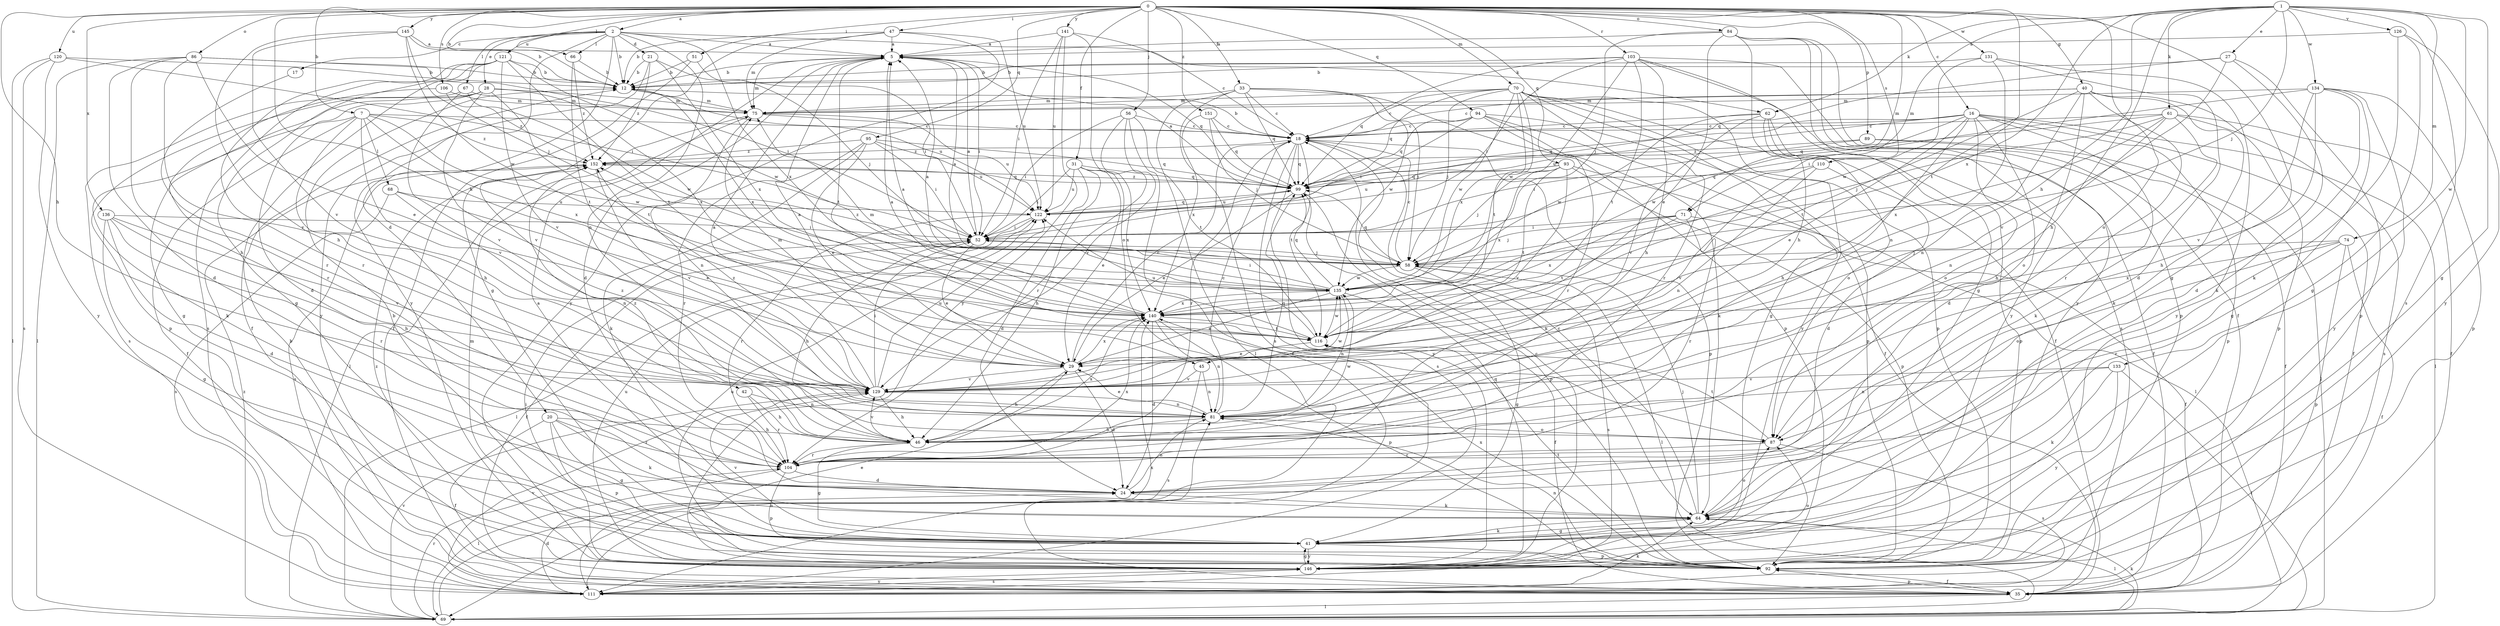strict digraph  {
0;
1;
2;
5;
7;
12;
16;
17;
18;
20;
21;
24;
27;
28;
29;
31;
33;
35;
40;
41;
42;
45;
46;
47;
51;
52;
56;
58;
61;
62;
64;
66;
67;
68;
69;
70;
71;
74;
75;
81;
84;
86;
87;
89;
92;
93;
94;
95;
99;
103;
104;
106;
110;
111;
116;
120;
121;
122;
126;
129;
131;
133;
134;
135;
136;
140;
141;
145;
146;
151;
152;
0 -> 2  [label=a];
0 -> 7  [label=b];
0 -> 12  [label=b];
0 -> 16  [label=c];
0 -> 31  [label=f];
0 -> 33  [label=f];
0 -> 40  [label=g];
0 -> 41  [label=g];
0 -> 42  [label=h];
0 -> 45  [label=h];
0 -> 47  [label=i];
0 -> 51  [label=i];
0 -> 56  [label=j];
0 -> 66  [label=l];
0 -> 70  [label=m];
0 -> 71  [label=m];
0 -> 84  [label=o];
0 -> 86  [label=o];
0 -> 87  [label=o];
0 -> 89  [label=p];
0 -> 93  [label=q];
0 -> 94  [label=q];
0 -> 95  [label=q];
0 -> 103  [label=r];
0 -> 106  [label=s];
0 -> 110  [label=s];
0 -> 116  [label=t];
0 -> 120  [label=u];
0 -> 131  [label=w];
0 -> 136  [label=x];
0 -> 141  [label=y];
0 -> 145  [label=y];
0 -> 151  [label=z];
1 -> 27  [label=e];
1 -> 41  [label=g];
1 -> 45  [label=h];
1 -> 46  [label=h];
1 -> 58  [label=j];
1 -> 61  [label=k];
1 -> 62  [label=k];
1 -> 71  [label=m];
1 -> 74  [label=m];
1 -> 111  [label=s];
1 -> 126  [label=v];
1 -> 133  [label=w];
1 -> 134  [label=w];
1 -> 140  [label=x];
2 -> 5  [label=a];
2 -> 12  [label=b];
2 -> 17  [label=c];
2 -> 20  [label=d];
2 -> 21  [label=d];
2 -> 28  [label=e];
2 -> 62  [label=k];
2 -> 66  [label=l];
2 -> 67  [label=l];
2 -> 81  [label=n];
2 -> 121  [label=u];
2 -> 140  [label=x];
2 -> 146  [label=y];
5 -> 12  [label=b];
5 -> 24  [label=d];
5 -> 52  [label=i];
5 -> 75  [label=m];
5 -> 99  [label=q];
5 -> 116  [label=t];
7 -> 18  [label=c];
7 -> 35  [label=f];
7 -> 46  [label=h];
7 -> 64  [label=k];
7 -> 68  [label=l];
7 -> 129  [label=v];
7 -> 135  [label=w];
7 -> 140  [label=x];
7 -> 152  [label=z];
12 -> 75  [label=m];
12 -> 122  [label=u];
12 -> 140  [label=x];
16 -> 18  [label=c];
16 -> 24  [label=d];
16 -> 29  [label=e];
16 -> 35  [label=f];
16 -> 46  [label=h];
16 -> 64  [label=k];
16 -> 69  [label=l];
16 -> 87  [label=o];
16 -> 92  [label=p];
16 -> 99  [label=q];
16 -> 122  [label=u];
16 -> 135  [label=w];
17 -> 104  [label=r];
18 -> 12  [label=b];
18 -> 64  [label=k];
18 -> 92  [label=p];
18 -> 99  [label=q];
18 -> 104  [label=r];
18 -> 111  [label=s];
18 -> 116  [label=t];
18 -> 146  [label=y];
18 -> 152  [label=z];
20 -> 35  [label=f];
20 -> 41  [label=g];
20 -> 46  [label=h];
20 -> 64  [label=k];
20 -> 92  [label=p];
20 -> 104  [label=r];
21 -> 12  [label=b];
21 -> 58  [label=j];
21 -> 140  [label=x];
21 -> 146  [label=y];
21 -> 152  [label=z];
24 -> 64  [label=k];
24 -> 81  [label=n];
27 -> 12  [label=b];
27 -> 64  [label=k];
27 -> 92  [label=p];
27 -> 99  [label=q];
27 -> 129  [label=v];
28 -> 24  [label=d];
28 -> 41  [label=g];
28 -> 75  [label=m];
28 -> 92  [label=p];
28 -> 116  [label=t];
28 -> 129  [label=v];
28 -> 140  [label=x];
29 -> 5  [label=a];
29 -> 18  [label=c];
29 -> 24  [label=d];
29 -> 46  [label=h];
29 -> 75  [label=m];
29 -> 129  [label=v];
29 -> 140  [label=x];
31 -> 24  [label=d];
31 -> 29  [label=e];
31 -> 46  [label=h];
31 -> 52  [label=i];
31 -> 99  [label=q];
31 -> 122  [label=u];
31 -> 140  [label=x];
33 -> 18  [label=c];
33 -> 58  [label=j];
33 -> 69  [label=l];
33 -> 75  [label=m];
33 -> 92  [label=p];
33 -> 99  [label=q];
33 -> 111  [label=s];
33 -> 135  [label=w];
35 -> 12  [label=b];
35 -> 69  [label=l];
35 -> 92  [label=p];
40 -> 18  [label=c];
40 -> 64  [label=k];
40 -> 75  [label=m];
40 -> 81  [label=n];
40 -> 87  [label=o];
40 -> 92  [label=p];
40 -> 104  [label=r];
40 -> 116  [label=t];
41 -> 5  [label=a];
41 -> 12  [label=b];
41 -> 64  [label=k];
41 -> 92  [label=p];
41 -> 129  [label=v];
41 -> 146  [label=y];
42 -> 46  [label=h];
42 -> 81  [label=n];
42 -> 104  [label=r];
45 -> 81  [label=n];
45 -> 111  [label=s];
45 -> 129  [label=v];
46 -> 41  [label=g];
46 -> 104  [label=r];
46 -> 129  [label=v];
46 -> 135  [label=w];
46 -> 140  [label=x];
47 -> 5  [label=a];
47 -> 12  [label=b];
47 -> 41  [label=g];
47 -> 75  [label=m];
47 -> 122  [label=u];
47 -> 146  [label=y];
51 -> 12  [label=b];
51 -> 35  [label=f];
51 -> 52  [label=i];
52 -> 5  [label=a];
52 -> 29  [label=e];
52 -> 35  [label=f];
52 -> 46  [label=h];
52 -> 58  [label=j];
56 -> 18  [label=c];
56 -> 35  [label=f];
56 -> 52  [label=i];
56 -> 104  [label=r];
56 -> 116  [label=t];
56 -> 129  [label=v];
58 -> 5  [label=a];
58 -> 18  [label=c];
58 -> 41  [label=g];
58 -> 69  [label=l];
58 -> 99  [label=q];
58 -> 111  [label=s];
58 -> 135  [label=w];
58 -> 152  [label=z];
61 -> 18  [label=c];
61 -> 35  [label=f];
61 -> 46  [label=h];
61 -> 58  [label=j];
61 -> 81  [label=n];
61 -> 99  [label=q];
61 -> 111  [label=s];
61 -> 140  [label=x];
62 -> 18  [label=c];
62 -> 35  [label=f];
62 -> 87  [label=o];
62 -> 92  [label=p];
62 -> 129  [label=v];
62 -> 135  [label=w];
64 -> 18  [label=c];
64 -> 41  [label=g];
64 -> 58  [label=j];
64 -> 69  [label=l];
64 -> 87  [label=o];
66 -> 12  [label=b];
66 -> 116  [label=t];
66 -> 152  [label=z];
67 -> 75  [label=m];
67 -> 111  [label=s];
67 -> 129  [label=v];
67 -> 135  [label=w];
68 -> 29  [label=e];
68 -> 81  [label=n];
68 -> 111  [label=s];
68 -> 122  [label=u];
69 -> 64  [label=k];
69 -> 104  [label=r];
69 -> 129  [label=v];
69 -> 140  [label=x];
69 -> 152  [label=z];
70 -> 18  [label=c];
70 -> 35  [label=f];
70 -> 41  [label=g];
70 -> 58  [label=j];
70 -> 75  [label=m];
70 -> 92  [label=p];
70 -> 99  [label=q];
70 -> 104  [label=r];
70 -> 116  [label=t];
70 -> 135  [label=w];
70 -> 140  [label=x];
70 -> 146  [label=y];
71 -> 35  [label=f];
71 -> 52  [label=i];
71 -> 58  [label=j];
71 -> 104  [label=r];
71 -> 116  [label=t];
71 -> 140  [label=x];
74 -> 35  [label=f];
74 -> 58  [label=j];
74 -> 87  [label=o];
74 -> 92  [label=p];
74 -> 104  [label=r];
74 -> 140  [label=x];
75 -> 18  [label=c];
75 -> 69  [label=l];
75 -> 81  [label=n];
75 -> 122  [label=u];
81 -> 18  [label=c];
81 -> 29  [label=e];
81 -> 46  [label=h];
81 -> 87  [label=o];
81 -> 99  [label=q];
81 -> 152  [label=z];
84 -> 5  [label=a];
84 -> 29  [label=e];
84 -> 35  [label=f];
84 -> 41  [label=g];
84 -> 46  [label=h];
84 -> 58  [label=j];
84 -> 146  [label=y];
86 -> 12  [label=b];
86 -> 24  [label=d];
86 -> 29  [label=e];
86 -> 46  [label=h];
86 -> 52  [label=i];
86 -> 69  [label=l];
86 -> 129  [label=v];
87 -> 104  [label=r];
87 -> 111  [label=s];
87 -> 116  [label=t];
87 -> 152  [label=z];
89 -> 35  [label=f];
89 -> 52  [label=i];
89 -> 69  [label=l];
89 -> 152  [label=z];
92 -> 35  [label=f];
92 -> 75  [label=m];
92 -> 81  [label=n];
92 -> 116  [label=t];
92 -> 122  [label=u];
92 -> 140  [label=x];
92 -> 152  [label=z];
93 -> 58  [label=j];
93 -> 69  [label=l];
93 -> 92  [label=p];
93 -> 99  [label=q];
93 -> 116  [label=t];
93 -> 122  [label=u];
93 -> 129  [label=v];
93 -> 140  [label=x];
94 -> 18  [label=c];
94 -> 35  [label=f];
94 -> 52  [label=i];
94 -> 64  [label=k];
94 -> 92  [label=p];
94 -> 99  [label=q];
94 -> 104  [label=r];
95 -> 29  [label=e];
95 -> 52  [label=i];
95 -> 64  [label=k];
95 -> 99  [label=q];
95 -> 104  [label=r];
95 -> 122  [label=u];
95 -> 152  [label=z];
99 -> 5  [label=a];
99 -> 29  [label=e];
99 -> 92  [label=p];
99 -> 122  [label=u];
99 -> 152  [label=z];
103 -> 12  [label=b];
103 -> 46  [label=h];
103 -> 52  [label=i];
103 -> 92  [label=p];
103 -> 99  [label=q];
103 -> 111  [label=s];
103 -> 116  [label=t];
103 -> 135  [label=w];
103 -> 146  [label=y];
104 -> 24  [label=d];
104 -> 69  [label=l];
104 -> 92  [label=p];
104 -> 140  [label=x];
106 -> 75  [label=m];
106 -> 104  [label=r];
106 -> 152  [label=z];
110 -> 24  [label=d];
110 -> 81  [label=n];
110 -> 99  [label=q];
110 -> 129  [label=v];
111 -> 24  [label=d];
111 -> 64  [label=k];
111 -> 81  [label=n];
111 -> 129  [label=v];
111 -> 146  [label=y];
116 -> 5  [label=a];
116 -> 29  [label=e];
116 -> 122  [label=u];
116 -> 135  [label=w];
120 -> 12  [label=b];
120 -> 52  [label=i];
120 -> 69  [label=l];
120 -> 111  [label=s];
120 -> 146  [label=y];
121 -> 12  [label=b];
121 -> 35  [label=f];
121 -> 41  [label=g];
121 -> 104  [label=r];
121 -> 111  [label=s];
121 -> 116  [label=t];
121 -> 129  [label=v];
121 -> 135  [label=w];
122 -> 52  [label=i];
122 -> 69  [label=l];
122 -> 99  [label=q];
122 -> 104  [label=r];
126 -> 5  [label=a];
126 -> 41  [label=g];
126 -> 64  [label=k];
126 -> 146  [label=y];
129 -> 5  [label=a];
129 -> 46  [label=h];
129 -> 52  [label=i];
129 -> 81  [label=n];
129 -> 122  [label=u];
129 -> 135  [label=w];
129 -> 152  [label=z];
131 -> 12  [label=b];
131 -> 24  [label=d];
131 -> 81  [label=n];
131 -> 135  [label=w];
131 -> 146  [label=y];
133 -> 64  [label=k];
133 -> 69  [label=l];
133 -> 81  [label=n];
133 -> 129  [label=v];
133 -> 146  [label=y];
134 -> 24  [label=d];
134 -> 41  [label=g];
134 -> 46  [label=h];
134 -> 52  [label=i];
134 -> 75  [label=m];
134 -> 92  [label=p];
134 -> 129  [label=v];
134 -> 146  [label=y];
135 -> 5  [label=a];
135 -> 29  [label=e];
135 -> 35  [label=f];
135 -> 52  [label=i];
135 -> 81  [label=n];
135 -> 99  [label=q];
135 -> 140  [label=x];
136 -> 24  [label=d];
136 -> 41  [label=g];
136 -> 46  [label=h];
136 -> 52  [label=i];
136 -> 104  [label=r];
136 -> 129  [label=v];
140 -> 5  [label=a];
140 -> 24  [label=d];
140 -> 75  [label=m];
140 -> 81  [label=n];
140 -> 92  [label=p];
140 -> 116  [label=t];
141 -> 5  [label=a];
141 -> 18  [label=c];
141 -> 52  [label=i];
141 -> 87  [label=o];
141 -> 122  [label=u];
141 -> 146  [label=y];
145 -> 5  [label=a];
145 -> 12  [label=b];
145 -> 46  [label=h];
145 -> 58  [label=j];
145 -> 129  [label=v];
145 -> 135  [label=w];
146 -> 18  [label=c];
146 -> 29  [label=e];
146 -> 41  [label=g];
146 -> 52  [label=i];
146 -> 87  [label=o];
146 -> 99  [label=q];
146 -> 111  [label=s];
146 -> 122  [label=u];
151 -> 18  [label=c];
151 -> 58  [label=j];
151 -> 99  [label=q];
151 -> 140  [label=x];
152 -> 99  [label=q];
152 -> 111  [label=s];
152 -> 129  [label=v];
}
